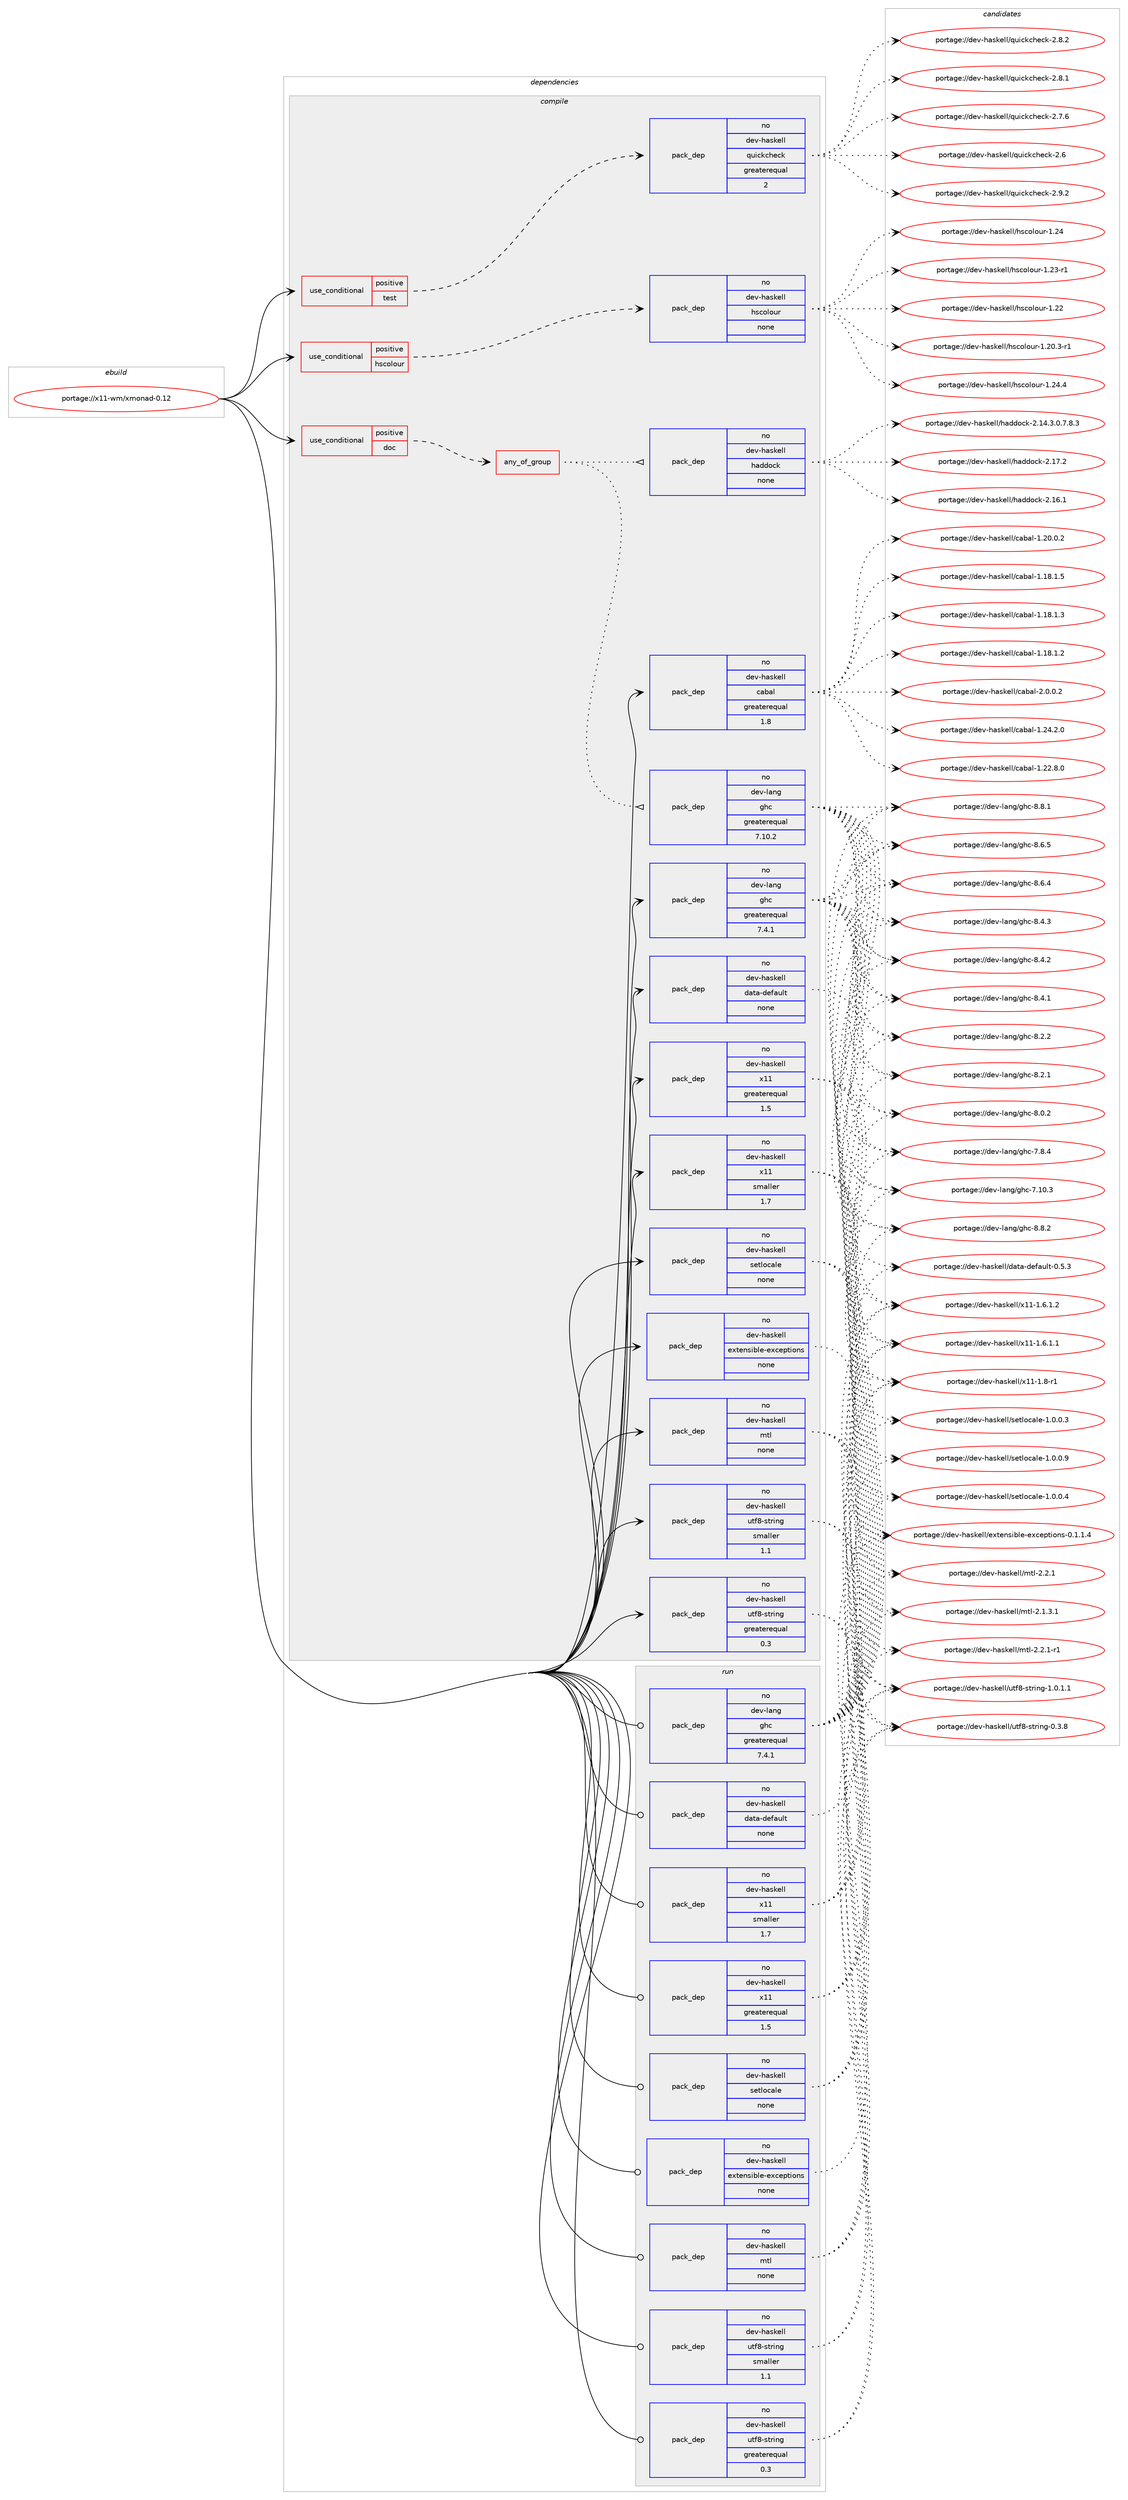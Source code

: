 digraph prolog {

# *************
# Graph options
# *************

newrank=true;
concentrate=true;
compound=true;
graph [rankdir=LR,fontname=Helvetica,fontsize=10,ranksep=1.5];#, ranksep=2.5, nodesep=0.2];
edge  [arrowhead=vee];
node  [fontname=Helvetica,fontsize=10];

# **********
# The ebuild
# **********

subgraph cluster_leftcol {
color=gray;
rank=same;
label=<<i>ebuild</i>>;
id [label="portage://x11-wm/xmonad-0.12", color=red, width=4, href="../x11-wm/xmonad-0.12.svg"];
}

# ****************
# The dependencies
# ****************

subgraph cluster_midcol {
color=gray;
label=<<i>dependencies</i>>;
subgraph cluster_compile {
fillcolor="#eeeeee";
style=filled;
label=<<i>compile</i>>;
subgraph cond294 {
dependency2135 [label=<<TABLE BORDER="0" CELLBORDER="1" CELLSPACING="0" CELLPADDING="4"><TR><TD ROWSPAN="3" CELLPADDING="10">use_conditional</TD></TR><TR><TD>positive</TD></TR><TR><TD>doc</TD></TR></TABLE>>, shape=none, color=red];
subgraph any27 {
dependency2136 [label=<<TABLE BORDER="0" CELLBORDER="1" CELLSPACING="0" CELLPADDING="4"><TR><TD CELLPADDING="10">any_of_group</TD></TR></TABLE>>, shape=none, color=red];subgraph pack1816 {
dependency2137 [label=<<TABLE BORDER="0" CELLBORDER="1" CELLSPACING="0" CELLPADDING="4" WIDTH="220"><TR><TD ROWSPAN="6" CELLPADDING="30">pack_dep</TD></TR><TR><TD WIDTH="110">no</TD></TR><TR><TD>dev-haskell</TD></TR><TR><TD>haddock</TD></TR><TR><TD>none</TD></TR><TR><TD></TD></TR></TABLE>>, shape=none, color=blue];
}
dependency2136:e -> dependency2137:w [weight=20,style="dotted",arrowhead="oinv"];
subgraph pack1817 {
dependency2138 [label=<<TABLE BORDER="0" CELLBORDER="1" CELLSPACING="0" CELLPADDING="4" WIDTH="220"><TR><TD ROWSPAN="6" CELLPADDING="30">pack_dep</TD></TR><TR><TD WIDTH="110">no</TD></TR><TR><TD>dev-lang</TD></TR><TR><TD>ghc</TD></TR><TR><TD>greaterequal</TD></TR><TR><TD>7.10.2</TD></TR></TABLE>>, shape=none, color=blue];
}
dependency2136:e -> dependency2138:w [weight=20,style="dotted",arrowhead="oinv"];
}
dependency2135:e -> dependency2136:w [weight=20,style="dashed",arrowhead="vee"];
}
id:e -> dependency2135:w [weight=20,style="solid",arrowhead="vee"];
subgraph cond295 {
dependency2139 [label=<<TABLE BORDER="0" CELLBORDER="1" CELLSPACING="0" CELLPADDING="4"><TR><TD ROWSPAN="3" CELLPADDING="10">use_conditional</TD></TR><TR><TD>positive</TD></TR><TR><TD>hscolour</TD></TR></TABLE>>, shape=none, color=red];
subgraph pack1818 {
dependency2140 [label=<<TABLE BORDER="0" CELLBORDER="1" CELLSPACING="0" CELLPADDING="4" WIDTH="220"><TR><TD ROWSPAN="6" CELLPADDING="30">pack_dep</TD></TR><TR><TD WIDTH="110">no</TD></TR><TR><TD>dev-haskell</TD></TR><TR><TD>hscolour</TD></TR><TR><TD>none</TD></TR><TR><TD></TD></TR></TABLE>>, shape=none, color=blue];
}
dependency2139:e -> dependency2140:w [weight=20,style="dashed",arrowhead="vee"];
}
id:e -> dependency2139:w [weight=20,style="solid",arrowhead="vee"];
subgraph cond296 {
dependency2141 [label=<<TABLE BORDER="0" CELLBORDER="1" CELLSPACING="0" CELLPADDING="4"><TR><TD ROWSPAN="3" CELLPADDING="10">use_conditional</TD></TR><TR><TD>positive</TD></TR><TR><TD>test</TD></TR></TABLE>>, shape=none, color=red];
subgraph pack1819 {
dependency2142 [label=<<TABLE BORDER="0" CELLBORDER="1" CELLSPACING="0" CELLPADDING="4" WIDTH="220"><TR><TD ROWSPAN="6" CELLPADDING="30">pack_dep</TD></TR><TR><TD WIDTH="110">no</TD></TR><TR><TD>dev-haskell</TD></TR><TR><TD>quickcheck</TD></TR><TR><TD>greaterequal</TD></TR><TR><TD>2</TD></TR></TABLE>>, shape=none, color=blue];
}
dependency2141:e -> dependency2142:w [weight=20,style="dashed",arrowhead="vee"];
}
id:e -> dependency2141:w [weight=20,style="solid",arrowhead="vee"];
subgraph pack1820 {
dependency2143 [label=<<TABLE BORDER="0" CELLBORDER="1" CELLSPACING="0" CELLPADDING="4" WIDTH="220"><TR><TD ROWSPAN="6" CELLPADDING="30">pack_dep</TD></TR><TR><TD WIDTH="110">no</TD></TR><TR><TD>dev-haskell</TD></TR><TR><TD>cabal</TD></TR><TR><TD>greaterequal</TD></TR><TR><TD>1.8</TD></TR></TABLE>>, shape=none, color=blue];
}
id:e -> dependency2143:w [weight=20,style="solid",arrowhead="vee"];
subgraph pack1821 {
dependency2144 [label=<<TABLE BORDER="0" CELLBORDER="1" CELLSPACING="0" CELLPADDING="4" WIDTH="220"><TR><TD ROWSPAN="6" CELLPADDING="30">pack_dep</TD></TR><TR><TD WIDTH="110">no</TD></TR><TR><TD>dev-haskell</TD></TR><TR><TD>data-default</TD></TR><TR><TD>none</TD></TR><TR><TD></TD></TR></TABLE>>, shape=none, color=blue];
}
id:e -> dependency2144:w [weight=20,style="solid",arrowhead="vee"];
subgraph pack1822 {
dependency2145 [label=<<TABLE BORDER="0" CELLBORDER="1" CELLSPACING="0" CELLPADDING="4" WIDTH="220"><TR><TD ROWSPAN="6" CELLPADDING="30">pack_dep</TD></TR><TR><TD WIDTH="110">no</TD></TR><TR><TD>dev-haskell</TD></TR><TR><TD>extensible-exceptions</TD></TR><TR><TD>none</TD></TR><TR><TD></TD></TR></TABLE>>, shape=none, color=blue];
}
id:e -> dependency2145:w [weight=20,style="solid",arrowhead="vee"];
subgraph pack1823 {
dependency2146 [label=<<TABLE BORDER="0" CELLBORDER="1" CELLSPACING="0" CELLPADDING="4" WIDTH="220"><TR><TD ROWSPAN="6" CELLPADDING="30">pack_dep</TD></TR><TR><TD WIDTH="110">no</TD></TR><TR><TD>dev-haskell</TD></TR><TR><TD>mtl</TD></TR><TR><TD>none</TD></TR><TR><TD></TD></TR></TABLE>>, shape=none, color=blue];
}
id:e -> dependency2146:w [weight=20,style="solid",arrowhead="vee"];
subgraph pack1824 {
dependency2147 [label=<<TABLE BORDER="0" CELLBORDER="1" CELLSPACING="0" CELLPADDING="4" WIDTH="220"><TR><TD ROWSPAN="6" CELLPADDING="30">pack_dep</TD></TR><TR><TD WIDTH="110">no</TD></TR><TR><TD>dev-haskell</TD></TR><TR><TD>setlocale</TD></TR><TR><TD>none</TD></TR><TR><TD></TD></TR></TABLE>>, shape=none, color=blue];
}
id:e -> dependency2147:w [weight=20,style="solid",arrowhead="vee"];
subgraph pack1825 {
dependency2148 [label=<<TABLE BORDER="0" CELLBORDER="1" CELLSPACING="0" CELLPADDING="4" WIDTH="220"><TR><TD ROWSPAN="6" CELLPADDING="30">pack_dep</TD></TR><TR><TD WIDTH="110">no</TD></TR><TR><TD>dev-haskell</TD></TR><TR><TD>utf8-string</TD></TR><TR><TD>greaterequal</TD></TR><TR><TD>0.3</TD></TR></TABLE>>, shape=none, color=blue];
}
id:e -> dependency2148:w [weight=20,style="solid",arrowhead="vee"];
subgraph pack1826 {
dependency2149 [label=<<TABLE BORDER="0" CELLBORDER="1" CELLSPACING="0" CELLPADDING="4" WIDTH="220"><TR><TD ROWSPAN="6" CELLPADDING="30">pack_dep</TD></TR><TR><TD WIDTH="110">no</TD></TR><TR><TD>dev-haskell</TD></TR><TR><TD>utf8-string</TD></TR><TR><TD>smaller</TD></TR><TR><TD>1.1</TD></TR></TABLE>>, shape=none, color=blue];
}
id:e -> dependency2149:w [weight=20,style="solid",arrowhead="vee"];
subgraph pack1827 {
dependency2150 [label=<<TABLE BORDER="0" CELLBORDER="1" CELLSPACING="0" CELLPADDING="4" WIDTH="220"><TR><TD ROWSPAN="6" CELLPADDING="30">pack_dep</TD></TR><TR><TD WIDTH="110">no</TD></TR><TR><TD>dev-haskell</TD></TR><TR><TD>x11</TD></TR><TR><TD>greaterequal</TD></TR><TR><TD>1.5</TD></TR></TABLE>>, shape=none, color=blue];
}
id:e -> dependency2150:w [weight=20,style="solid",arrowhead="vee"];
subgraph pack1828 {
dependency2151 [label=<<TABLE BORDER="0" CELLBORDER="1" CELLSPACING="0" CELLPADDING="4" WIDTH="220"><TR><TD ROWSPAN="6" CELLPADDING="30">pack_dep</TD></TR><TR><TD WIDTH="110">no</TD></TR><TR><TD>dev-haskell</TD></TR><TR><TD>x11</TD></TR><TR><TD>smaller</TD></TR><TR><TD>1.7</TD></TR></TABLE>>, shape=none, color=blue];
}
id:e -> dependency2151:w [weight=20,style="solid",arrowhead="vee"];
subgraph pack1829 {
dependency2152 [label=<<TABLE BORDER="0" CELLBORDER="1" CELLSPACING="0" CELLPADDING="4" WIDTH="220"><TR><TD ROWSPAN="6" CELLPADDING="30">pack_dep</TD></TR><TR><TD WIDTH="110">no</TD></TR><TR><TD>dev-lang</TD></TR><TR><TD>ghc</TD></TR><TR><TD>greaterequal</TD></TR><TR><TD>7.4.1</TD></TR></TABLE>>, shape=none, color=blue];
}
id:e -> dependency2152:w [weight=20,style="solid",arrowhead="vee"];
}
subgraph cluster_compileandrun {
fillcolor="#eeeeee";
style=filled;
label=<<i>compile and run</i>>;
}
subgraph cluster_run {
fillcolor="#eeeeee";
style=filled;
label=<<i>run</i>>;
subgraph pack1830 {
dependency2153 [label=<<TABLE BORDER="0" CELLBORDER="1" CELLSPACING="0" CELLPADDING="4" WIDTH="220"><TR><TD ROWSPAN="6" CELLPADDING="30">pack_dep</TD></TR><TR><TD WIDTH="110">no</TD></TR><TR><TD>dev-haskell</TD></TR><TR><TD>data-default</TD></TR><TR><TD>none</TD></TR><TR><TD></TD></TR></TABLE>>, shape=none, color=blue];
}
id:e -> dependency2153:w [weight=20,style="solid",arrowhead="odot"];
subgraph pack1831 {
dependency2154 [label=<<TABLE BORDER="0" CELLBORDER="1" CELLSPACING="0" CELLPADDING="4" WIDTH="220"><TR><TD ROWSPAN="6" CELLPADDING="30">pack_dep</TD></TR><TR><TD WIDTH="110">no</TD></TR><TR><TD>dev-haskell</TD></TR><TR><TD>extensible-exceptions</TD></TR><TR><TD>none</TD></TR><TR><TD></TD></TR></TABLE>>, shape=none, color=blue];
}
id:e -> dependency2154:w [weight=20,style="solid",arrowhead="odot"];
subgraph pack1832 {
dependency2155 [label=<<TABLE BORDER="0" CELLBORDER="1" CELLSPACING="0" CELLPADDING="4" WIDTH="220"><TR><TD ROWSPAN="6" CELLPADDING="30">pack_dep</TD></TR><TR><TD WIDTH="110">no</TD></TR><TR><TD>dev-haskell</TD></TR><TR><TD>mtl</TD></TR><TR><TD>none</TD></TR><TR><TD></TD></TR></TABLE>>, shape=none, color=blue];
}
id:e -> dependency2155:w [weight=20,style="solid",arrowhead="odot"];
subgraph pack1833 {
dependency2156 [label=<<TABLE BORDER="0" CELLBORDER="1" CELLSPACING="0" CELLPADDING="4" WIDTH="220"><TR><TD ROWSPAN="6" CELLPADDING="30">pack_dep</TD></TR><TR><TD WIDTH="110">no</TD></TR><TR><TD>dev-haskell</TD></TR><TR><TD>setlocale</TD></TR><TR><TD>none</TD></TR><TR><TD></TD></TR></TABLE>>, shape=none, color=blue];
}
id:e -> dependency2156:w [weight=20,style="solid",arrowhead="odot"];
subgraph pack1834 {
dependency2157 [label=<<TABLE BORDER="0" CELLBORDER="1" CELLSPACING="0" CELLPADDING="4" WIDTH="220"><TR><TD ROWSPAN="6" CELLPADDING="30">pack_dep</TD></TR><TR><TD WIDTH="110">no</TD></TR><TR><TD>dev-haskell</TD></TR><TR><TD>utf8-string</TD></TR><TR><TD>greaterequal</TD></TR><TR><TD>0.3</TD></TR></TABLE>>, shape=none, color=blue];
}
id:e -> dependency2157:w [weight=20,style="solid",arrowhead="odot"];
subgraph pack1835 {
dependency2158 [label=<<TABLE BORDER="0" CELLBORDER="1" CELLSPACING="0" CELLPADDING="4" WIDTH="220"><TR><TD ROWSPAN="6" CELLPADDING="30">pack_dep</TD></TR><TR><TD WIDTH="110">no</TD></TR><TR><TD>dev-haskell</TD></TR><TR><TD>utf8-string</TD></TR><TR><TD>smaller</TD></TR><TR><TD>1.1</TD></TR></TABLE>>, shape=none, color=blue];
}
id:e -> dependency2158:w [weight=20,style="solid",arrowhead="odot"];
subgraph pack1836 {
dependency2159 [label=<<TABLE BORDER="0" CELLBORDER="1" CELLSPACING="0" CELLPADDING="4" WIDTH="220"><TR><TD ROWSPAN="6" CELLPADDING="30">pack_dep</TD></TR><TR><TD WIDTH="110">no</TD></TR><TR><TD>dev-haskell</TD></TR><TR><TD>x11</TD></TR><TR><TD>greaterequal</TD></TR><TR><TD>1.5</TD></TR></TABLE>>, shape=none, color=blue];
}
id:e -> dependency2159:w [weight=20,style="solid",arrowhead="odot"];
subgraph pack1837 {
dependency2160 [label=<<TABLE BORDER="0" CELLBORDER="1" CELLSPACING="0" CELLPADDING="4" WIDTH="220"><TR><TD ROWSPAN="6" CELLPADDING="30">pack_dep</TD></TR><TR><TD WIDTH="110">no</TD></TR><TR><TD>dev-haskell</TD></TR><TR><TD>x11</TD></TR><TR><TD>smaller</TD></TR><TR><TD>1.7</TD></TR></TABLE>>, shape=none, color=blue];
}
id:e -> dependency2160:w [weight=20,style="solid",arrowhead="odot"];
subgraph pack1838 {
dependency2161 [label=<<TABLE BORDER="0" CELLBORDER="1" CELLSPACING="0" CELLPADDING="4" WIDTH="220"><TR><TD ROWSPAN="6" CELLPADDING="30">pack_dep</TD></TR><TR><TD WIDTH="110">no</TD></TR><TR><TD>dev-lang</TD></TR><TR><TD>ghc</TD></TR><TR><TD>greaterequal</TD></TR><TR><TD>7.4.1</TD></TR></TABLE>>, shape=none, color=blue];
}
id:e -> dependency2161:w [weight=20,style="solid",arrowhead="odot"];
}
}

# **************
# The candidates
# **************

subgraph cluster_choices {
rank=same;
color=gray;
label=<<i>candidates</i>>;

subgraph choice1816 {
color=black;
nodesep=1;
choice100101118451049711510710110810847104971001001119910745504649554650 [label="portage://dev-haskell/haddock-2.17.2", color=red, width=4,href="../dev-haskell/haddock-2.17.2.svg"];
choice100101118451049711510710110810847104971001001119910745504649544649 [label="portage://dev-haskell/haddock-2.16.1", color=red, width=4,href="../dev-haskell/haddock-2.16.1.svg"];
choice1001011184510497115107101108108471049710010011199107455046495246514648465546564651 [label="portage://dev-haskell/haddock-2.14.3.0.7.8.3", color=red, width=4,href="../dev-haskell/haddock-2.14.3.0.7.8.3.svg"];
dependency2137:e -> choice100101118451049711510710110810847104971001001119910745504649554650:w [style=dotted,weight="100"];
dependency2137:e -> choice100101118451049711510710110810847104971001001119910745504649544649:w [style=dotted,weight="100"];
dependency2137:e -> choice1001011184510497115107101108108471049710010011199107455046495246514648465546564651:w [style=dotted,weight="100"];
}
subgraph choice1817 {
color=black;
nodesep=1;
choice10010111845108971101034710310499455646564650 [label="portage://dev-lang/ghc-8.8.2", color=red, width=4,href="../dev-lang/ghc-8.8.2.svg"];
choice10010111845108971101034710310499455646564649 [label="portage://dev-lang/ghc-8.8.1", color=red, width=4,href="../dev-lang/ghc-8.8.1.svg"];
choice10010111845108971101034710310499455646544653 [label="portage://dev-lang/ghc-8.6.5", color=red, width=4,href="../dev-lang/ghc-8.6.5.svg"];
choice10010111845108971101034710310499455646544652 [label="portage://dev-lang/ghc-8.6.4", color=red, width=4,href="../dev-lang/ghc-8.6.4.svg"];
choice10010111845108971101034710310499455646524651 [label="portage://dev-lang/ghc-8.4.3", color=red, width=4,href="../dev-lang/ghc-8.4.3.svg"];
choice10010111845108971101034710310499455646524650 [label="portage://dev-lang/ghc-8.4.2", color=red, width=4,href="../dev-lang/ghc-8.4.2.svg"];
choice10010111845108971101034710310499455646524649 [label="portage://dev-lang/ghc-8.4.1", color=red, width=4,href="../dev-lang/ghc-8.4.1.svg"];
choice10010111845108971101034710310499455646504650 [label="portage://dev-lang/ghc-8.2.2", color=red, width=4,href="../dev-lang/ghc-8.2.2.svg"];
choice10010111845108971101034710310499455646504649 [label="portage://dev-lang/ghc-8.2.1", color=red, width=4,href="../dev-lang/ghc-8.2.1.svg"];
choice10010111845108971101034710310499455646484650 [label="portage://dev-lang/ghc-8.0.2", color=red, width=4,href="../dev-lang/ghc-8.0.2.svg"];
choice10010111845108971101034710310499455546564652 [label="portage://dev-lang/ghc-7.8.4", color=red, width=4,href="../dev-lang/ghc-7.8.4.svg"];
choice1001011184510897110103471031049945554649484651 [label="portage://dev-lang/ghc-7.10.3", color=red, width=4,href="../dev-lang/ghc-7.10.3.svg"];
dependency2138:e -> choice10010111845108971101034710310499455646564650:w [style=dotted,weight="100"];
dependency2138:e -> choice10010111845108971101034710310499455646564649:w [style=dotted,weight="100"];
dependency2138:e -> choice10010111845108971101034710310499455646544653:w [style=dotted,weight="100"];
dependency2138:e -> choice10010111845108971101034710310499455646544652:w [style=dotted,weight="100"];
dependency2138:e -> choice10010111845108971101034710310499455646524651:w [style=dotted,weight="100"];
dependency2138:e -> choice10010111845108971101034710310499455646524650:w [style=dotted,weight="100"];
dependency2138:e -> choice10010111845108971101034710310499455646524649:w [style=dotted,weight="100"];
dependency2138:e -> choice10010111845108971101034710310499455646504650:w [style=dotted,weight="100"];
dependency2138:e -> choice10010111845108971101034710310499455646504649:w [style=dotted,weight="100"];
dependency2138:e -> choice10010111845108971101034710310499455646484650:w [style=dotted,weight="100"];
dependency2138:e -> choice10010111845108971101034710310499455546564652:w [style=dotted,weight="100"];
dependency2138:e -> choice1001011184510897110103471031049945554649484651:w [style=dotted,weight="100"];
}
subgraph choice1818 {
color=black;
nodesep=1;
choice1001011184510497115107101108108471041159911110811111711445494650524652 [label="portage://dev-haskell/hscolour-1.24.4", color=red, width=4,href="../dev-haskell/hscolour-1.24.4.svg"];
choice100101118451049711510710110810847104115991111081111171144549465052 [label="portage://dev-haskell/hscolour-1.24", color=red, width=4,href="../dev-haskell/hscolour-1.24.svg"];
choice1001011184510497115107101108108471041159911110811111711445494650514511449 [label="portage://dev-haskell/hscolour-1.23-r1", color=red, width=4,href="../dev-haskell/hscolour-1.23-r1.svg"];
choice100101118451049711510710110810847104115991111081111171144549465050 [label="portage://dev-haskell/hscolour-1.22", color=red, width=4,href="../dev-haskell/hscolour-1.22.svg"];
choice10010111845104971151071011081084710411599111108111117114454946504846514511449 [label="portage://dev-haskell/hscolour-1.20.3-r1", color=red, width=4,href="../dev-haskell/hscolour-1.20.3-r1.svg"];
dependency2140:e -> choice1001011184510497115107101108108471041159911110811111711445494650524652:w [style=dotted,weight="100"];
dependency2140:e -> choice100101118451049711510710110810847104115991111081111171144549465052:w [style=dotted,weight="100"];
dependency2140:e -> choice1001011184510497115107101108108471041159911110811111711445494650514511449:w [style=dotted,weight="100"];
dependency2140:e -> choice100101118451049711510710110810847104115991111081111171144549465050:w [style=dotted,weight="100"];
dependency2140:e -> choice10010111845104971151071011081084710411599111108111117114454946504846514511449:w [style=dotted,weight="100"];
}
subgraph choice1819 {
color=black;
nodesep=1;
choice100101118451049711510710110810847113117105991079910410199107455046574650 [label="portage://dev-haskell/quickcheck-2.9.2", color=red, width=4,href="../dev-haskell/quickcheck-2.9.2.svg"];
choice100101118451049711510710110810847113117105991079910410199107455046564650 [label="portage://dev-haskell/quickcheck-2.8.2", color=red, width=4,href="../dev-haskell/quickcheck-2.8.2.svg"];
choice100101118451049711510710110810847113117105991079910410199107455046564649 [label="portage://dev-haskell/quickcheck-2.8.1", color=red, width=4,href="../dev-haskell/quickcheck-2.8.1.svg"];
choice100101118451049711510710110810847113117105991079910410199107455046554654 [label="portage://dev-haskell/quickcheck-2.7.6", color=red, width=4,href="../dev-haskell/quickcheck-2.7.6.svg"];
choice10010111845104971151071011081084711311710599107991041019910745504654 [label="portage://dev-haskell/quickcheck-2.6", color=red, width=4,href="../dev-haskell/quickcheck-2.6.svg"];
dependency2142:e -> choice100101118451049711510710110810847113117105991079910410199107455046574650:w [style=dotted,weight="100"];
dependency2142:e -> choice100101118451049711510710110810847113117105991079910410199107455046564650:w [style=dotted,weight="100"];
dependency2142:e -> choice100101118451049711510710110810847113117105991079910410199107455046564649:w [style=dotted,weight="100"];
dependency2142:e -> choice100101118451049711510710110810847113117105991079910410199107455046554654:w [style=dotted,weight="100"];
dependency2142:e -> choice10010111845104971151071011081084711311710599107991041019910745504654:w [style=dotted,weight="100"];
}
subgraph choice1820 {
color=black;
nodesep=1;
choice100101118451049711510710110810847999798971084550464846484650 [label="portage://dev-haskell/cabal-2.0.0.2", color=red, width=4,href="../dev-haskell/cabal-2.0.0.2.svg"];
choice10010111845104971151071011081084799979897108454946505246504648 [label="portage://dev-haskell/cabal-1.24.2.0", color=red, width=4,href="../dev-haskell/cabal-1.24.2.0.svg"];
choice10010111845104971151071011081084799979897108454946505046564648 [label="portage://dev-haskell/cabal-1.22.8.0", color=red, width=4,href="../dev-haskell/cabal-1.22.8.0.svg"];
choice10010111845104971151071011081084799979897108454946504846484650 [label="portage://dev-haskell/cabal-1.20.0.2", color=red, width=4,href="../dev-haskell/cabal-1.20.0.2.svg"];
choice10010111845104971151071011081084799979897108454946495646494653 [label="portage://dev-haskell/cabal-1.18.1.5", color=red, width=4,href="../dev-haskell/cabal-1.18.1.5.svg"];
choice10010111845104971151071011081084799979897108454946495646494651 [label="portage://dev-haskell/cabal-1.18.1.3", color=red, width=4,href="../dev-haskell/cabal-1.18.1.3.svg"];
choice10010111845104971151071011081084799979897108454946495646494650 [label="portage://dev-haskell/cabal-1.18.1.2", color=red, width=4,href="../dev-haskell/cabal-1.18.1.2.svg"];
dependency2143:e -> choice100101118451049711510710110810847999798971084550464846484650:w [style=dotted,weight="100"];
dependency2143:e -> choice10010111845104971151071011081084799979897108454946505246504648:w [style=dotted,weight="100"];
dependency2143:e -> choice10010111845104971151071011081084799979897108454946505046564648:w [style=dotted,weight="100"];
dependency2143:e -> choice10010111845104971151071011081084799979897108454946504846484650:w [style=dotted,weight="100"];
dependency2143:e -> choice10010111845104971151071011081084799979897108454946495646494653:w [style=dotted,weight="100"];
dependency2143:e -> choice10010111845104971151071011081084799979897108454946495646494651:w [style=dotted,weight="100"];
dependency2143:e -> choice10010111845104971151071011081084799979897108454946495646494650:w [style=dotted,weight="100"];
}
subgraph choice1821 {
color=black;
nodesep=1;
choice10010111845104971151071011081084710097116974510010110297117108116454846534651 [label="portage://dev-haskell/data-default-0.5.3", color=red, width=4,href="../dev-haskell/data-default-0.5.3.svg"];
dependency2144:e -> choice10010111845104971151071011081084710097116974510010110297117108116454846534651:w [style=dotted,weight="100"];
}
subgraph choice1822 {
color=black;
nodesep=1;
choice1001011184510497115107101108108471011201161011101151059810810145101120991011121161051111101154548464946494652 [label="portage://dev-haskell/extensible-exceptions-0.1.1.4", color=red, width=4,href="../dev-haskell/extensible-exceptions-0.1.1.4.svg"];
dependency2145:e -> choice1001011184510497115107101108108471011201161011101151059810810145101120991011121161051111101154548464946494652:w [style=dotted,weight="100"];
}
subgraph choice1823 {
color=black;
nodesep=1;
choice1001011184510497115107101108108471091161084550465046494511449 [label="portage://dev-haskell/mtl-2.2.1-r1", color=red, width=4,href="../dev-haskell/mtl-2.2.1-r1.svg"];
choice100101118451049711510710110810847109116108455046504649 [label="portage://dev-haskell/mtl-2.2.1", color=red, width=4,href="../dev-haskell/mtl-2.2.1.svg"];
choice1001011184510497115107101108108471091161084550464946514649 [label="portage://dev-haskell/mtl-2.1.3.1", color=red, width=4,href="../dev-haskell/mtl-2.1.3.1.svg"];
dependency2146:e -> choice1001011184510497115107101108108471091161084550465046494511449:w [style=dotted,weight="100"];
dependency2146:e -> choice100101118451049711510710110810847109116108455046504649:w [style=dotted,weight="100"];
dependency2146:e -> choice1001011184510497115107101108108471091161084550464946514649:w [style=dotted,weight="100"];
}
subgraph choice1824 {
color=black;
nodesep=1;
choice10010111845104971151071011081084711510111610811199971081014549464846484657 [label="portage://dev-haskell/setlocale-1.0.0.9", color=red, width=4,href="../dev-haskell/setlocale-1.0.0.9.svg"];
choice10010111845104971151071011081084711510111610811199971081014549464846484652 [label="portage://dev-haskell/setlocale-1.0.0.4", color=red, width=4,href="../dev-haskell/setlocale-1.0.0.4.svg"];
choice10010111845104971151071011081084711510111610811199971081014549464846484651 [label="portage://dev-haskell/setlocale-1.0.0.3", color=red, width=4,href="../dev-haskell/setlocale-1.0.0.3.svg"];
dependency2147:e -> choice10010111845104971151071011081084711510111610811199971081014549464846484657:w [style=dotted,weight="100"];
dependency2147:e -> choice10010111845104971151071011081084711510111610811199971081014549464846484652:w [style=dotted,weight="100"];
dependency2147:e -> choice10010111845104971151071011081084711510111610811199971081014549464846484651:w [style=dotted,weight="100"];
}
subgraph choice1825 {
color=black;
nodesep=1;
choice10010111845104971151071011081084711711610256451151161141051101034549464846494649 [label="portage://dev-haskell/utf8-string-1.0.1.1", color=red, width=4,href="../dev-haskell/utf8-string-1.0.1.1.svg"];
choice1001011184510497115107101108108471171161025645115116114105110103454846514656 [label="portage://dev-haskell/utf8-string-0.3.8", color=red, width=4,href="../dev-haskell/utf8-string-0.3.8.svg"];
dependency2148:e -> choice10010111845104971151071011081084711711610256451151161141051101034549464846494649:w [style=dotted,weight="100"];
dependency2148:e -> choice1001011184510497115107101108108471171161025645115116114105110103454846514656:w [style=dotted,weight="100"];
}
subgraph choice1826 {
color=black;
nodesep=1;
choice10010111845104971151071011081084711711610256451151161141051101034549464846494649 [label="portage://dev-haskell/utf8-string-1.0.1.1", color=red, width=4,href="../dev-haskell/utf8-string-1.0.1.1.svg"];
choice1001011184510497115107101108108471171161025645115116114105110103454846514656 [label="portage://dev-haskell/utf8-string-0.3.8", color=red, width=4,href="../dev-haskell/utf8-string-0.3.8.svg"];
dependency2149:e -> choice10010111845104971151071011081084711711610256451151161141051101034549464846494649:w [style=dotted,weight="100"];
dependency2149:e -> choice1001011184510497115107101108108471171161025645115116114105110103454846514656:w [style=dotted,weight="100"];
}
subgraph choice1827 {
color=black;
nodesep=1;
choice1001011184510497115107101108108471204949454946564511449 [label="portage://dev-haskell/x11-1.8-r1", color=red, width=4,href="../dev-haskell/x11-1.8-r1.svg"];
choice10010111845104971151071011081084712049494549465446494650 [label="portage://dev-haskell/x11-1.6.1.2", color=red, width=4,href="../dev-haskell/x11-1.6.1.2.svg"];
choice10010111845104971151071011081084712049494549465446494649 [label="portage://dev-haskell/x11-1.6.1.1", color=red, width=4,href="../dev-haskell/x11-1.6.1.1.svg"];
dependency2150:e -> choice1001011184510497115107101108108471204949454946564511449:w [style=dotted,weight="100"];
dependency2150:e -> choice10010111845104971151071011081084712049494549465446494650:w [style=dotted,weight="100"];
dependency2150:e -> choice10010111845104971151071011081084712049494549465446494649:w [style=dotted,weight="100"];
}
subgraph choice1828 {
color=black;
nodesep=1;
choice1001011184510497115107101108108471204949454946564511449 [label="portage://dev-haskell/x11-1.8-r1", color=red, width=4,href="../dev-haskell/x11-1.8-r1.svg"];
choice10010111845104971151071011081084712049494549465446494650 [label="portage://dev-haskell/x11-1.6.1.2", color=red, width=4,href="../dev-haskell/x11-1.6.1.2.svg"];
choice10010111845104971151071011081084712049494549465446494649 [label="portage://dev-haskell/x11-1.6.1.1", color=red, width=4,href="../dev-haskell/x11-1.6.1.1.svg"];
dependency2151:e -> choice1001011184510497115107101108108471204949454946564511449:w [style=dotted,weight="100"];
dependency2151:e -> choice10010111845104971151071011081084712049494549465446494650:w [style=dotted,weight="100"];
dependency2151:e -> choice10010111845104971151071011081084712049494549465446494649:w [style=dotted,weight="100"];
}
subgraph choice1829 {
color=black;
nodesep=1;
choice10010111845108971101034710310499455646564650 [label="portage://dev-lang/ghc-8.8.2", color=red, width=4,href="../dev-lang/ghc-8.8.2.svg"];
choice10010111845108971101034710310499455646564649 [label="portage://dev-lang/ghc-8.8.1", color=red, width=4,href="../dev-lang/ghc-8.8.1.svg"];
choice10010111845108971101034710310499455646544653 [label="portage://dev-lang/ghc-8.6.5", color=red, width=4,href="../dev-lang/ghc-8.6.5.svg"];
choice10010111845108971101034710310499455646544652 [label="portage://dev-lang/ghc-8.6.4", color=red, width=4,href="../dev-lang/ghc-8.6.4.svg"];
choice10010111845108971101034710310499455646524651 [label="portage://dev-lang/ghc-8.4.3", color=red, width=4,href="../dev-lang/ghc-8.4.3.svg"];
choice10010111845108971101034710310499455646524650 [label="portage://dev-lang/ghc-8.4.2", color=red, width=4,href="../dev-lang/ghc-8.4.2.svg"];
choice10010111845108971101034710310499455646524649 [label="portage://dev-lang/ghc-8.4.1", color=red, width=4,href="../dev-lang/ghc-8.4.1.svg"];
choice10010111845108971101034710310499455646504650 [label="portage://dev-lang/ghc-8.2.2", color=red, width=4,href="../dev-lang/ghc-8.2.2.svg"];
choice10010111845108971101034710310499455646504649 [label="portage://dev-lang/ghc-8.2.1", color=red, width=4,href="../dev-lang/ghc-8.2.1.svg"];
choice10010111845108971101034710310499455646484650 [label="portage://dev-lang/ghc-8.0.2", color=red, width=4,href="../dev-lang/ghc-8.0.2.svg"];
choice10010111845108971101034710310499455546564652 [label="portage://dev-lang/ghc-7.8.4", color=red, width=4,href="../dev-lang/ghc-7.8.4.svg"];
choice1001011184510897110103471031049945554649484651 [label="portage://dev-lang/ghc-7.10.3", color=red, width=4,href="../dev-lang/ghc-7.10.3.svg"];
dependency2152:e -> choice10010111845108971101034710310499455646564650:w [style=dotted,weight="100"];
dependency2152:e -> choice10010111845108971101034710310499455646564649:w [style=dotted,weight="100"];
dependency2152:e -> choice10010111845108971101034710310499455646544653:w [style=dotted,weight="100"];
dependency2152:e -> choice10010111845108971101034710310499455646544652:w [style=dotted,weight="100"];
dependency2152:e -> choice10010111845108971101034710310499455646524651:w [style=dotted,weight="100"];
dependency2152:e -> choice10010111845108971101034710310499455646524650:w [style=dotted,weight="100"];
dependency2152:e -> choice10010111845108971101034710310499455646524649:w [style=dotted,weight="100"];
dependency2152:e -> choice10010111845108971101034710310499455646504650:w [style=dotted,weight="100"];
dependency2152:e -> choice10010111845108971101034710310499455646504649:w [style=dotted,weight="100"];
dependency2152:e -> choice10010111845108971101034710310499455646484650:w [style=dotted,weight="100"];
dependency2152:e -> choice10010111845108971101034710310499455546564652:w [style=dotted,weight="100"];
dependency2152:e -> choice1001011184510897110103471031049945554649484651:w [style=dotted,weight="100"];
}
subgraph choice1830 {
color=black;
nodesep=1;
choice10010111845104971151071011081084710097116974510010110297117108116454846534651 [label="portage://dev-haskell/data-default-0.5.3", color=red, width=4,href="../dev-haskell/data-default-0.5.3.svg"];
dependency2153:e -> choice10010111845104971151071011081084710097116974510010110297117108116454846534651:w [style=dotted,weight="100"];
}
subgraph choice1831 {
color=black;
nodesep=1;
choice1001011184510497115107101108108471011201161011101151059810810145101120991011121161051111101154548464946494652 [label="portage://dev-haskell/extensible-exceptions-0.1.1.4", color=red, width=4,href="../dev-haskell/extensible-exceptions-0.1.1.4.svg"];
dependency2154:e -> choice1001011184510497115107101108108471011201161011101151059810810145101120991011121161051111101154548464946494652:w [style=dotted,weight="100"];
}
subgraph choice1832 {
color=black;
nodesep=1;
choice1001011184510497115107101108108471091161084550465046494511449 [label="portage://dev-haskell/mtl-2.2.1-r1", color=red, width=4,href="../dev-haskell/mtl-2.2.1-r1.svg"];
choice100101118451049711510710110810847109116108455046504649 [label="portage://dev-haskell/mtl-2.2.1", color=red, width=4,href="../dev-haskell/mtl-2.2.1.svg"];
choice1001011184510497115107101108108471091161084550464946514649 [label="portage://dev-haskell/mtl-2.1.3.1", color=red, width=4,href="../dev-haskell/mtl-2.1.3.1.svg"];
dependency2155:e -> choice1001011184510497115107101108108471091161084550465046494511449:w [style=dotted,weight="100"];
dependency2155:e -> choice100101118451049711510710110810847109116108455046504649:w [style=dotted,weight="100"];
dependency2155:e -> choice1001011184510497115107101108108471091161084550464946514649:w [style=dotted,weight="100"];
}
subgraph choice1833 {
color=black;
nodesep=1;
choice10010111845104971151071011081084711510111610811199971081014549464846484657 [label="portage://dev-haskell/setlocale-1.0.0.9", color=red, width=4,href="../dev-haskell/setlocale-1.0.0.9.svg"];
choice10010111845104971151071011081084711510111610811199971081014549464846484652 [label="portage://dev-haskell/setlocale-1.0.0.4", color=red, width=4,href="../dev-haskell/setlocale-1.0.0.4.svg"];
choice10010111845104971151071011081084711510111610811199971081014549464846484651 [label="portage://dev-haskell/setlocale-1.0.0.3", color=red, width=4,href="../dev-haskell/setlocale-1.0.0.3.svg"];
dependency2156:e -> choice10010111845104971151071011081084711510111610811199971081014549464846484657:w [style=dotted,weight="100"];
dependency2156:e -> choice10010111845104971151071011081084711510111610811199971081014549464846484652:w [style=dotted,weight="100"];
dependency2156:e -> choice10010111845104971151071011081084711510111610811199971081014549464846484651:w [style=dotted,weight="100"];
}
subgraph choice1834 {
color=black;
nodesep=1;
choice10010111845104971151071011081084711711610256451151161141051101034549464846494649 [label="portage://dev-haskell/utf8-string-1.0.1.1", color=red, width=4,href="../dev-haskell/utf8-string-1.0.1.1.svg"];
choice1001011184510497115107101108108471171161025645115116114105110103454846514656 [label="portage://dev-haskell/utf8-string-0.3.8", color=red, width=4,href="../dev-haskell/utf8-string-0.3.8.svg"];
dependency2157:e -> choice10010111845104971151071011081084711711610256451151161141051101034549464846494649:w [style=dotted,weight="100"];
dependency2157:e -> choice1001011184510497115107101108108471171161025645115116114105110103454846514656:w [style=dotted,weight="100"];
}
subgraph choice1835 {
color=black;
nodesep=1;
choice10010111845104971151071011081084711711610256451151161141051101034549464846494649 [label="portage://dev-haskell/utf8-string-1.0.1.1", color=red, width=4,href="../dev-haskell/utf8-string-1.0.1.1.svg"];
choice1001011184510497115107101108108471171161025645115116114105110103454846514656 [label="portage://dev-haskell/utf8-string-0.3.8", color=red, width=4,href="../dev-haskell/utf8-string-0.3.8.svg"];
dependency2158:e -> choice10010111845104971151071011081084711711610256451151161141051101034549464846494649:w [style=dotted,weight="100"];
dependency2158:e -> choice1001011184510497115107101108108471171161025645115116114105110103454846514656:w [style=dotted,weight="100"];
}
subgraph choice1836 {
color=black;
nodesep=1;
choice1001011184510497115107101108108471204949454946564511449 [label="portage://dev-haskell/x11-1.8-r1", color=red, width=4,href="../dev-haskell/x11-1.8-r1.svg"];
choice10010111845104971151071011081084712049494549465446494650 [label="portage://dev-haskell/x11-1.6.1.2", color=red, width=4,href="../dev-haskell/x11-1.6.1.2.svg"];
choice10010111845104971151071011081084712049494549465446494649 [label="portage://dev-haskell/x11-1.6.1.1", color=red, width=4,href="../dev-haskell/x11-1.6.1.1.svg"];
dependency2159:e -> choice1001011184510497115107101108108471204949454946564511449:w [style=dotted,weight="100"];
dependency2159:e -> choice10010111845104971151071011081084712049494549465446494650:w [style=dotted,weight="100"];
dependency2159:e -> choice10010111845104971151071011081084712049494549465446494649:w [style=dotted,weight="100"];
}
subgraph choice1837 {
color=black;
nodesep=1;
choice1001011184510497115107101108108471204949454946564511449 [label="portage://dev-haskell/x11-1.8-r1", color=red, width=4,href="../dev-haskell/x11-1.8-r1.svg"];
choice10010111845104971151071011081084712049494549465446494650 [label="portage://dev-haskell/x11-1.6.1.2", color=red, width=4,href="../dev-haskell/x11-1.6.1.2.svg"];
choice10010111845104971151071011081084712049494549465446494649 [label="portage://dev-haskell/x11-1.6.1.1", color=red, width=4,href="../dev-haskell/x11-1.6.1.1.svg"];
dependency2160:e -> choice1001011184510497115107101108108471204949454946564511449:w [style=dotted,weight="100"];
dependency2160:e -> choice10010111845104971151071011081084712049494549465446494650:w [style=dotted,weight="100"];
dependency2160:e -> choice10010111845104971151071011081084712049494549465446494649:w [style=dotted,weight="100"];
}
subgraph choice1838 {
color=black;
nodesep=1;
choice10010111845108971101034710310499455646564650 [label="portage://dev-lang/ghc-8.8.2", color=red, width=4,href="../dev-lang/ghc-8.8.2.svg"];
choice10010111845108971101034710310499455646564649 [label="portage://dev-lang/ghc-8.8.1", color=red, width=4,href="../dev-lang/ghc-8.8.1.svg"];
choice10010111845108971101034710310499455646544653 [label="portage://dev-lang/ghc-8.6.5", color=red, width=4,href="../dev-lang/ghc-8.6.5.svg"];
choice10010111845108971101034710310499455646544652 [label="portage://dev-lang/ghc-8.6.4", color=red, width=4,href="../dev-lang/ghc-8.6.4.svg"];
choice10010111845108971101034710310499455646524651 [label="portage://dev-lang/ghc-8.4.3", color=red, width=4,href="../dev-lang/ghc-8.4.3.svg"];
choice10010111845108971101034710310499455646524650 [label="portage://dev-lang/ghc-8.4.2", color=red, width=4,href="../dev-lang/ghc-8.4.2.svg"];
choice10010111845108971101034710310499455646524649 [label="portage://dev-lang/ghc-8.4.1", color=red, width=4,href="../dev-lang/ghc-8.4.1.svg"];
choice10010111845108971101034710310499455646504650 [label="portage://dev-lang/ghc-8.2.2", color=red, width=4,href="../dev-lang/ghc-8.2.2.svg"];
choice10010111845108971101034710310499455646504649 [label="portage://dev-lang/ghc-8.2.1", color=red, width=4,href="../dev-lang/ghc-8.2.1.svg"];
choice10010111845108971101034710310499455646484650 [label="portage://dev-lang/ghc-8.0.2", color=red, width=4,href="../dev-lang/ghc-8.0.2.svg"];
choice10010111845108971101034710310499455546564652 [label="portage://dev-lang/ghc-7.8.4", color=red, width=4,href="../dev-lang/ghc-7.8.4.svg"];
choice1001011184510897110103471031049945554649484651 [label="portage://dev-lang/ghc-7.10.3", color=red, width=4,href="../dev-lang/ghc-7.10.3.svg"];
dependency2161:e -> choice10010111845108971101034710310499455646564650:w [style=dotted,weight="100"];
dependency2161:e -> choice10010111845108971101034710310499455646564649:w [style=dotted,weight="100"];
dependency2161:e -> choice10010111845108971101034710310499455646544653:w [style=dotted,weight="100"];
dependency2161:e -> choice10010111845108971101034710310499455646544652:w [style=dotted,weight="100"];
dependency2161:e -> choice10010111845108971101034710310499455646524651:w [style=dotted,weight="100"];
dependency2161:e -> choice10010111845108971101034710310499455646524650:w [style=dotted,weight="100"];
dependency2161:e -> choice10010111845108971101034710310499455646524649:w [style=dotted,weight="100"];
dependency2161:e -> choice10010111845108971101034710310499455646504650:w [style=dotted,weight="100"];
dependency2161:e -> choice10010111845108971101034710310499455646504649:w [style=dotted,weight="100"];
dependency2161:e -> choice10010111845108971101034710310499455646484650:w [style=dotted,weight="100"];
dependency2161:e -> choice10010111845108971101034710310499455546564652:w [style=dotted,weight="100"];
dependency2161:e -> choice1001011184510897110103471031049945554649484651:w [style=dotted,weight="100"];
}
}

}
